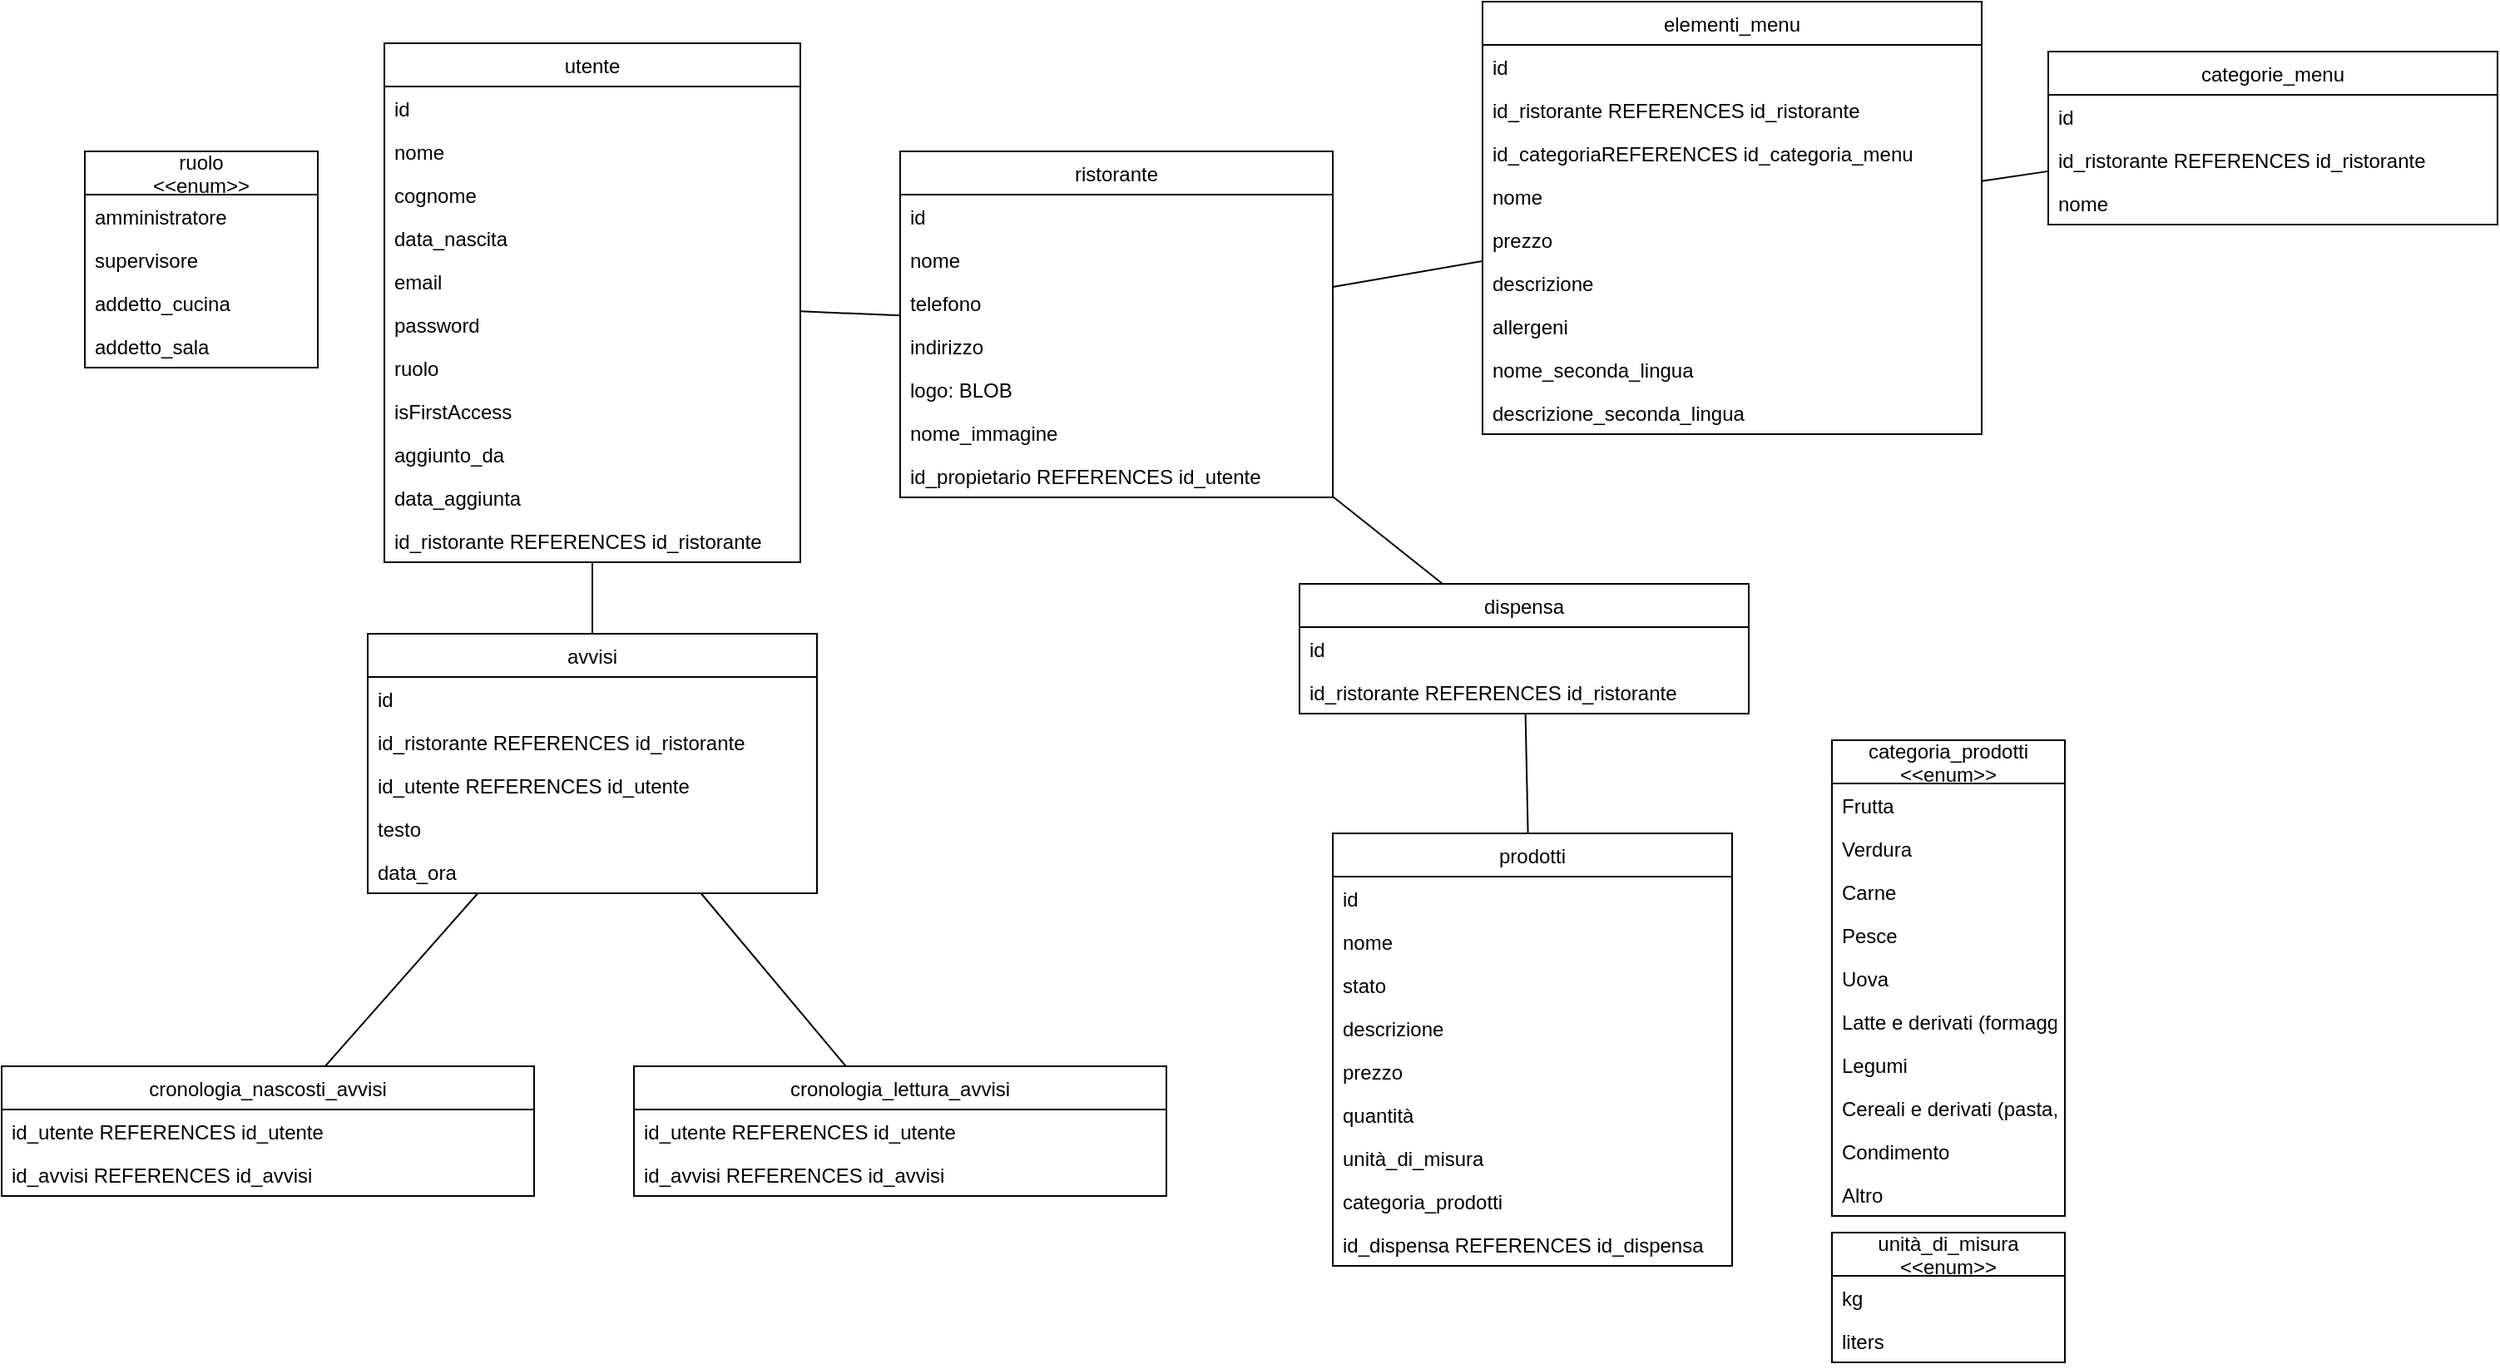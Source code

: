<mxfile version="20.7.4" type="device"><diagram id="71eCI_wmwsygPBQRfqSC" name="Pagina-1"><mxGraphModel dx="2406" dy="698" grid="1" gridSize="10" guides="1" tooltips="1" connect="1" arrows="1" fold="1" page="1" pageScale="1" pageWidth="827" pageHeight="1169" math="0" shadow="0"><root><mxCell id="0"/><mxCell id="1" parent="0"/><mxCell id="k9G4mQcu-bLGG6OCL1_0-2" value="utente" style="swimlane;fontStyle=0;childLayout=stackLayout;horizontal=1;startSize=26;fillColor=none;horizontalStack=0;resizeParent=1;resizeParentMax=0;resizeLast=0;collapsible=1;marginBottom=0;" parent="1" vertex="1"><mxGeometry x="140" y="35" width="250" height="312" as="geometry"/></mxCell><mxCell id="k9G4mQcu-bLGG6OCL1_0-3" value="id" style="text;strokeColor=none;fillColor=none;align=left;verticalAlign=top;spacingLeft=4;spacingRight=4;overflow=hidden;rotatable=0;points=[[0,0.5],[1,0.5]];portConstraint=eastwest;" parent="k9G4mQcu-bLGG6OCL1_0-2" vertex="1"><mxGeometry y="26" width="250" height="26" as="geometry"/></mxCell><mxCell id="lra-38c-Ay05fnKemxD7-85" value="nome" style="text;strokeColor=none;fillColor=none;align=left;verticalAlign=top;spacingLeft=4;spacingRight=4;overflow=hidden;rotatable=0;points=[[0,0.5],[1,0.5]];portConstraint=eastwest;" vertex="1" parent="k9G4mQcu-bLGG6OCL1_0-2"><mxGeometry y="52" width="250" height="26" as="geometry"/></mxCell><mxCell id="lra-38c-Ay05fnKemxD7-86" value="cognome" style="text;strokeColor=none;fillColor=none;align=left;verticalAlign=top;spacingLeft=4;spacingRight=4;overflow=hidden;rotatable=0;points=[[0,0.5],[1,0.5]];portConstraint=eastwest;" vertex="1" parent="k9G4mQcu-bLGG6OCL1_0-2"><mxGeometry y="78" width="250" height="26" as="geometry"/></mxCell><mxCell id="lra-38c-Ay05fnKemxD7-103" value="data_nascita" style="text;strokeColor=none;fillColor=none;align=left;verticalAlign=top;spacingLeft=4;spacingRight=4;overflow=hidden;rotatable=0;points=[[0,0.5],[1,0.5]];portConstraint=eastwest;" vertex="1" parent="k9G4mQcu-bLGG6OCL1_0-2"><mxGeometry y="104" width="250" height="26" as="geometry"/></mxCell><mxCell id="lra-38c-Ay05fnKemxD7-1" value="email" style="text;strokeColor=none;fillColor=none;align=left;verticalAlign=top;spacingLeft=4;spacingRight=4;overflow=hidden;rotatable=0;points=[[0,0.5],[1,0.5]];portConstraint=eastwest;" vertex="1" parent="k9G4mQcu-bLGG6OCL1_0-2"><mxGeometry y="130" width="250" height="26" as="geometry"/></mxCell><mxCell id="lra-38c-Ay05fnKemxD7-2" value="password" style="text;strokeColor=none;fillColor=none;align=left;verticalAlign=top;spacingLeft=4;spacingRight=4;overflow=hidden;rotatable=0;points=[[0,0.5],[1,0.5]];portConstraint=eastwest;" vertex="1" parent="k9G4mQcu-bLGG6OCL1_0-2"><mxGeometry y="156" width="250" height="26" as="geometry"/></mxCell><mxCell id="lra-38c-Ay05fnKemxD7-3" value="ruolo" style="text;strokeColor=none;fillColor=none;align=left;verticalAlign=top;spacingLeft=4;spacingRight=4;overflow=hidden;rotatable=0;points=[[0,0.5],[1,0.5]];portConstraint=eastwest;" vertex="1" parent="k9G4mQcu-bLGG6OCL1_0-2"><mxGeometry y="182" width="250" height="26" as="geometry"/></mxCell><mxCell id="lra-38c-Ay05fnKemxD7-87" value="isFirstAccess" style="text;strokeColor=none;fillColor=none;align=left;verticalAlign=top;spacingLeft=4;spacingRight=4;overflow=hidden;rotatable=0;points=[[0,0.5],[1,0.5]];portConstraint=eastwest;" vertex="1" parent="k9G4mQcu-bLGG6OCL1_0-2"><mxGeometry y="208" width="250" height="26" as="geometry"/></mxCell><mxCell id="lra-38c-Ay05fnKemxD7-105" value="aggiunto_da" style="text;strokeColor=none;fillColor=none;align=left;verticalAlign=top;spacingLeft=4;spacingRight=4;overflow=hidden;rotatable=0;points=[[0,0.5],[1,0.5]];portConstraint=eastwest;" vertex="1" parent="k9G4mQcu-bLGG6OCL1_0-2"><mxGeometry y="234" width="250" height="26" as="geometry"/></mxCell><mxCell id="lra-38c-Ay05fnKemxD7-106" value="data_aggiunta" style="text;strokeColor=none;fillColor=none;align=left;verticalAlign=top;spacingLeft=4;spacingRight=4;overflow=hidden;rotatable=0;points=[[0,0.5],[1,0.5]];portConstraint=eastwest;" vertex="1" parent="k9G4mQcu-bLGG6OCL1_0-2"><mxGeometry y="260" width="250" height="26" as="geometry"/></mxCell><mxCell id="lra-38c-Ay05fnKemxD7-91" value="id_ristorante REFERENCES id_ristorante" style="text;strokeColor=none;fillColor=none;align=left;verticalAlign=top;spacingLeft=4;spacingRight=4;overflow=hidden;rotatable=0;points=[[0,0.5],[1,0.5]];portConstraint=eastwest;" vertex="1" parent="k9G4mQcu-bLGG6OCL1_0-2"><mxGeometry y="286" width="250" height="26" as="geometry"/></mxCell><mxCell id="k9G4mQcu-bLGG6OCL1_0-6" value="ristorante" style="swimlane;fontStyle=0;childLayout=stackLayout;horizontal=1;startSize=26;fillColor=none;horizontalStack=0;resizeParent=1;resizeParentMax=0;resizeLast=0;collapsible=1;marginBottom=0;" parent="1" vertex="1"><mxGeometry x="450" y="100" width="260" height="208" as="geometry"/></mxCell><mxCell id="k9G4mQcu-bLGG6OCL1_0-7" value="id" style="text;strokeColor=none;fillColor=none;align=left;verticalAlign=top;spacingLeft=4;spacingRight=4;overflow=hidden;rotatable=0;points=[[0,0.5],[1,0.5]];portConstraint=eastwest;" parent="k9G4mQcu-bLGG6OCL1_0-6" vertex="1"><mxGeometry y="26" width="260" height="26" as="geometry"/></mxCell><mxCell id="lra-38c-Ay05fnKemxD7-7" value="nome" style="text;strokeColor=none;fillColor=none;align=left;verticalAlign=top;spacingLeft=4;spacingRight=4;overflow=hidden;rotatable=0;points=[[0,0.5],[1,0.5]];portConstraint=eastwest;" vertex="1" parent="k9G4mQcu-bLGG6OCL1_0-6"><mxGeometry y="52" width="260" height="26" as="geometry"/></mxCell><mxCell id="lra-38c-Ay05fnKemxD7-8" value="telefono" style="text;strokeColor=none;fillColor=none;align=left;verticalAlign=top;spacingLeft=4;spacingRight=4;overflow=hidden;rotatable=0;points=[[0,0.5],[1,0.5]];portConstraint=eastwest;" vertex="1" parent="k9G4mQcu-bLGG6OCL1_0-6"><mxGeometry y="78" width="260" height="26" as="geometry"/></mxCell><mxCell id="lra-38c-Ay05fnKemxD7-9" value="indirizzo" style="text;strokeColor=none;fillColor=none;align=left;verticalAlign=top;spacingLeft=4;spacingRight=4;overflow=hidden;rotatable=0;points=[[0,0.5],[1,0.5]];portConstraint=eastwest;" vertex="1" parent="k9G4mQcu-bLGG6OCL1_0-6"><mxGeometry y="104" width="260" height="26" as="geometry"/></mxCell><mxCell id="lra-38c-Ay05fnKemxD7-10" value="logo: BLOB" style="text;strokeColor=none;fillColor=none;align=left;verticalAlign=top;spacingLeft=4;spacingRight=4;overflow=hidden;rotatable=0;points=[[0,0.5],[1,0.5]];portConstraint=eastwest;" vertex="1" parent="k9G4mQcu-bLGG6OCL1_0-6"><mxGeometry y="130" width="260" height="26" as="geometry"/></mxCell><mxCell id="lra-38c-Ay05fnKemxD7-111" value="nome_immagine" style="text;strokeColor=none;fillColor=none;align=left;verticalAlign=top;spacingLeft=4;spacingRight=4;overflow=hidden;rotatable=0;points=[[0,0.5],[1,0.5]];portConstraint=eastwest;" vertex="1" parent="k9G4mQcu-bLGG6OCL1_0-6"><mxGeometry y="156" width="260" height="26" as="geometry"/></mxCell><mxCell id="lra-38c-Ay05fnKemxD7-11" value="id_propietario REFERENCES id_utente" style="text;strokeColor=none;fillColor=none;align=left;verticalAlign=top;spacingLeft=4;spacingRight=4;overflow=hidden;rotatable=0;points=[[0,0.5],[1,0.5]];portConstraint=eastwest;" vertex="1" parent="k9G4mQcu-bLGG6OCL1_0-6"><mxGeometry y="182" width="260" height="26" as="geometry"/></mxCell><mxCell id="k9G4mQcu-bLGG6OCL1_0-10" value="categorie_menu" style="swimlane;fontStyle=0;childLayout=stackLayout;horizontal=1;startSize=26;fillColor=none;horizontalStack=0;resizeParent=1;resizeParentMax=0;resizeLast=0;collapsible=1;marginBottom=0;" parent="1" vertex="1"><mxGeometry x="1140" y="40" width="270" height="104" as="geometry"/></mxCell><mxCell id="k9G4mQcu-bLGG6OCL1_0-11" value="id" style="text;strokeColor=none;fillColor=none;align=left;verticalAlign=top;spacingLeft=4;spacingRight=4;overflow=hidden;rotatable=0;points=[[0,0.5],[1,0.5]];portConstraint=eastwest;" parent="k9G4mQcu-bLGG6OCL1_0-10" vertex="1"><mxGeometry y="26" width="270" height="26" as="geometry"/></mxCell><mxCell id="lra-38c-Ay05fnKemxD7-12" value="id_ristorante REFERENCES id_ristorante" style="text;strokeColor=none;fillColor=none;align=left;verticalAlign=top;spacingLeft=4;spacingRight=4;overflow=hidden;rotatable=0;points=[[0,0.5],[1,0.5]];portConstraint=eastwest;" vertex="1" parent="k9G4mQcu-bLGG6OCL1_0-10"><mxGeometry y="52" width="270" height="26" as="geometry"/></mxCell><mxCell id="lra-38c-Ay05fnKemxD7-13" value="nome" style="text;strokeColor=none;fillColor=none;align=left;verticalAlign=top;spacingLeft=4;spacingRight=4;overflow=hidden;rotatable=0;points=[[0,0.5],[1,0.5]];portConstraint=eastwest;" vertex="1" parent="k9G4mQcu-bLGG6OCL1_0-10"><mxGeometry y="78" width="270" height="26" as="geometry"/></mxCell><mxCell id="k9G4mQcu-bLGG6OCL1_0-22" value="elementi_menu" style="swimlane;fontStyle=0;childLayout=stackLayout;horizontal=1;startSize=26;fillColor=none;horizontalStack=0;resizeParent=1;resizeParentMax=0;resizeLast=0;collapsible=1;marginBottom=0;" parent="1" vertex="1"><mxGeometry x="800" y="10" width="300" height="260" as="geometry"/></mxCell><mxCell id="k9G4mQcu-bLGG6OCL1_0-23" value="id" style="text;strokeColor=none;fillColor=none;align=left;verticalAlign=top;spacingLeft=4;spacingRight=4;overflow=hidden;rotatable=0;points=[[0,0.5],[1,0.5]];portConstraint=eastwest;" parent="k9G4mQcu-bLGG6OCL1_0-22" vertex="1"><mxGeometry y="26" width="300" height="26" as="geometry"/></mxCell><mxCell id="lra-38c-Ay05fnKemxD7-14" value="id_ristorante REFERENCES id_ristorante" style="text;strokeColor=none;fillColor=none;align=left;verticalAlign=top;spacingLeft=4;spacingRight=4;overflow=hidden;rotatable=0;points=[[0,0.5],[1,0.5]];portConstraint=eastwest;" vertex="1" parent="k9G4mQcu-bLGG6OCL1_0-22"><mxGeometry y="52" width="300" height="26" as="geometry"/></mxCell><mxCell id="lra-38c-Ay05fnKemxD7-15" value="id_categoriaREFERENCES id_categoria_menu" style="text;strokeColor=none;fillColor=none;align=left;verticalAlign=top;spacingLeft=4;spacingRight=4;overflow=hidden;rotatable=0;points=[[0,0.5],[1,0.5]];portConstraint=eastwest;" vertex="1" parent="k9G4mQcu-bLGG6OCL1_0-22"><mxGeometry y="78" width="300" height="26" as="geometry"/></mxCell><mxCell id="lra-38c-Ay05fnKemxD7-16" value="nome" style="text;strokeColor=none;fillColor=none;align=left;verticalAlign=top;spacingLeft=4;spacingRight=4;overflow=hidden;rotatable=0;points=[[0,0.5],[1,0.5]];portConstraint=eastwest;" vertex="1" parent="k9G4mQcu-bLGG6OCL1_0-22"><mxGeometry y="104" width="300" height="26" as="geometry"/></mxCell><mxCell id="lra-38c-Ay05fnKemxD7-17" value="prezzo" style="text;strokeColor=none;fillColor=none;align=left;verticalAlign=top;spacingLeft=4;spacingRight=4;overflow=hidden;rotatable=0;points=[[0,0.5],[1,0.5]];portConstraint=eastwest;" vertex="1" parent="k9G4mQcu-bLGG6OCL1_0-22"><mxGeometry y="130" width="300" height="26" as="geometry"/></mxCell><mxCell id="lra-38c-Ay05fnKemxD7-18" value="descrizione" style="text;strokeColor=none;fillColor=none;align=left;verticalAlign=top;spacingLeft=4;spacingRight=4;overflow=hidden;rotatable=0;points=[[0,0.5],[1,0.5]];portConstraint=eastwest;" vertex="1" parent="k9G4mQcu-bLGG6OCL1_0-22"><mxGeometry y="156" width="300" height="26" as="geometry"/></mxCell><mxCell id="lra-38c-Ay05fnKemxD7-19" value="allergeni" style="text;strokeColor=none;fillColor=none;align=left;verticalAlign=top;spacingLeft=4;spacingRight=4;overflow=hidden;rotatable=0;points=[[0,0.5],[1,0.5]];portConstraint=eastwest;" vertex="1" parent="k9G4mQcu-bLGG6OCL1_0-22"><mxGeometry y="182" width="300" height="26" as="geometry"/></mxCell><mxCell id="lra-38c-Ay05fnKemxD7-20" value="nome_seconda_lingua" style="text;strokeColor=none;fillColor=none;align=left;verticalAlign=top;spacingLeft=4;spacingRight=4;overflow=hidden;rotatable=0;points=[[0,0.5],[1,0.5]];portConstraint=eastwest;" vertex="1" parent="k9G4mQcu-bLGG6OCL1_0-22"><mxGeometry y="208" width="300" height="26" as="geometry"/></mxCell><mxCell id="lra-38c-Ay05fnKemxD7-21" value="descrizione_seconda_lingua" style="text;strokeColor=none;fillColor=none;align=left;verticalAlign=top;spacingLeft=4;spacingRight=4;overflow=hidden;rotatable=0;points=[[0,0.5],[1,0.5]];portConstraint=eastwest;" vertex="1" parent="k9G4mQcu-bLGG6OCL1_0-22"><mxGeometry y="234" width="300" height="26" as="geometry"/></mxCell><mxCell id="k9G4mQcu-bLGG6OCL1_0-26" value="ruolo&#10;&lt;&lt;enum&gt;&gt;" style="swimlane;fontStyle=0;childLayout=stackLayout;horizontal=1;startSize=26;fillColor=none;horizontalStack=0;resizeParent=1;resizeParentMax=0;resizeLast=0;collapsible=1;marginBottom=0;" parent="1" vertex="1"><mxGeometry x="-40" y="100" width="140" height="130" as="geometry"/></mxCell><mxCell id="k9G4mQcu-bLGG6OCL1_0-27" value="amministratore" style="text;strokeColor=none;fillColor=none;align=left;verticalAlign=top;spacingLeft=4;spacingRight=4;overflow=hidden;rotatable=0;points=[[0,0.5],[1,0.5]];portConstraint=eastwest;" parent="k9G4mQcu-bLGG6OCL1_0-26" vertex="1"><mxGeometry y="26" width="140" height="26" as="geometry"/></mxCell><mxCell id="lra-38c-Ay05fnKemxD7-4" value="supervisore" style="text;strokeColor=none;fillColor=none;align=left;verticalAlign=top;spacingLeft=4;spacingRight=4;overflow=hidden;rotatable=0;points=[[0,0.5],[1,0.5]];portConstraint=eastwest;" vertex="1" parent="k9G4mQcu-bLGG6OCL1_0-26"><mxGeometry y="52" width="140" height="26" as="geometry"/></mxCell><mxCell id="lra-38c-Ay05fnKemxD7-5" value="addetto_cucina" style="text;strokeColor=none;fillColor=none;align=left;verticalAlign=top;spacingLeft=4;spacingRight=4;overflow=hidden;rotatable=0;points=[[0,0.5],[1,0.5]];portConstraint=eastwest;" vertex="1" parent="k9G4mQcu-bLGG6OCL1_0-26"><mxGeometry y="78" width="140" height="26" as="geometry"/></mxCell><mxCell id="lra-38c-Ay05fnKemxD7-6" value="addetto_sala" style="text;strokeColor=none;fillColor=none;align=left;verticalAlign=top;spacingLeft=4;spacingRight=4;overflow=hidden;rotatable=0;points=[[0,0.5],[1,0.5]];portConstraint=eastwest;" vertex="1" parent="k9G4mQcu-bLGG6OCL1_0-26"><mxGeometry y="104" width="140" height="26" as="geometry"/></mxCell><mxCell id="lra-38c-Ay05fnKemxD7-22" value="dispensa" style="swimlane;fontStyle=0;childLayout=stackLayout;horizontal=1;startSize=26;fillColor=none;horizontalStack=0;resizeParent=1;resizeParentMax=0;resizeLast=0;collapsible=1;marginBottom=0;" vertex="1" parent="1"><mxGeometry x="690" y="360" width="270" height="78" as="geometry"/></mxCell><mxCell id="lra-38c-Ay05fnKemxD7-23" value="id" style="text;strokeColor=none;fillColor=none;align=left;verticalAlign=top;spacingLeft=4;spacingRight=4;overflow=hidden;rotatable=0;points=[[0,0.5],[1,0.5]];portConstraint=eastwest;" vertex="1" parent="lra-38c-Ay05fnKemxD7-22"><mxGeometry y="26" width="270" height="26" as="geometry"/></mxCell><mxCell id="lra-38c-Ay05fnKemxD7-26" value="id_ristorante REFERENCES id_ristorante" style="text;strokeColor=none;fillColor=none;align=left;verticalAlign=top;spacingLeft=4;spacingRight=4;overflow=hidden;rotatable=0;points=[[0,0.5],[1,0.5]];portConstraint=eastwest;" vertex="1" parent="lra-38c-Ay05fnKemxD7-22"><mxGeometry y="52" width="270" height="26" as="geometry"/></mxCell><mxCell id="lra-38c-Ay05fnKemxD7-36" value="unità_di_misura&#10;&lt;&lt;enum&gt;&gt;" style="swimlane;fontStyle=0;childLayout=stackLayout;horizontal=1;startSize=26;fillColor=none;horizontalStack=0;resizeParent=1;resizeParentMax=0;resizeLast=0;collapsible=1;marginBottom=0;" vertex="1" parent="1"><mxGeometry x="1010" y="750" width="140" height="78" as="geometry"/></mxCell><mxCell id="lra-38c-Ay05fnKemxD7-37" value="kg" style="text;strokeColor=none;fillColor=none;align=left;verticalAlign=top;spacingLeft=4;spacingRight=4;overflow=hidden;rotatable=0;points=[[0,0.5],[1,0.5]];portConstraint=eastwest;" vertex="1" parent="lra-38c-Ay05fnKemxD7-36"><mxGeometry y="26" width="140" height="26" as="geometry"/></mxCell><mxCell id="lra-38c-Ay05fnKemxD7-40" value="liters" style="text;strokeColor=none;fillColor=none;align=left;verticalAlign=top;spacingLeft=4;spacingRight=4;overflow=hidden;rotatable=0;points=[[0,0.5],[1,0.5]];portConstraint=eastwest;" vertex="1" parent="lra-38c-Ay05fnKemxD7-36"><mxGeometry y="52" width="140" height="26" as="geometry"/></mxCell><mxCell id="lra-38c-Ay05fnKemxD7-41" value="avvisi" style="swimlane;fontStyle=0;childLayout=stackLayout;horizontal=1;startSize=26;fillColor=none;horizontalStack=0;resizeParent=1;resizeParentMax=0;resizeLast=0;collapsible=1;marginBottom=0;" vertex="1" parent="1"><mxGeometry x="130" y="390" width="270" height="156" as="geometry"/></mxCell><mxCell id="lra-38c-Ay05fnKemxD7-42" value="id" style="text;strokeColor=none;fillColor=none;align=left;verticalAlign=top;spacingLeft=4;spacingRight=4;overflow=hidden;rotatable=0;points=[[0,0.5],[1,0.5]];portConstraint=eastwest;" vertex="1" parent="lra-38c-Ay05fnKemxD7-41"><mxGeometry y="26" width="270" height="26" as="geometry"/></mxCell><mxCell id="lra-38c-Ay05fnKemxD7-45" value="id_ristorante REFERENCES id_ristorante" style="text;strokeColor=none;fillColor=none;align=left;verticalAlign=top;spacingLeft=4;spacingRight=4;overflow=hidden;rotatable=0;points=[[0,0.5],[1,0.5]];portConstraint=eastwest;" vertex="1" parent="lra-38c-Ay05fnKemxD7-41"><mxGeometry y="52" width="270" height="26" as="geometry"/></mxCell><mxCell id="lra-38c-Ay05fnKemxD7-92" value="id_utente REFERENCES id_utente " style="text;strokeColor=none;fillColor=none;align=left;verticalAlign=top;spacingLeft=4;spacingRight=4;overflow=hidden;rotatable=0;points=[[0,0.5],[1,0.5]];portConstraint=eastwest;" vertex="1" parent="lra-38c-Ay05fnKemxD7-41"><mxGeometry y="78" width="270" height="26" as="geometry"/></mxCell><mxCell id="lra-38c-Ay05fnKemxD7-46" value="testo" style="text;strokeColor=none;fillColor=none;align=left;verticalAlign=top;spacingLeft=4;spacingRight=4;overflow=hidden;rotatable=0;points=[[0,0.5],[1,0.5]];portConstraint=eastwest;" vertex="1" parent="lra-38c-Ay05fnKemxD7-41"><mxGeometry y="104" width="270" height="26" as="geometry"/></mxCell><mxCell id="lra-38c-Ay05fnKemxD7-93" value="data_ora" style="text;strokeColor=none;fillColor=none;align=left;verticalAlign=top;spacingLeft=4;spacingRight=4;overflow=hidden;rotatable=0;points=[[0,0.5],[1,0.5]];portConstraint=eastwest;" vertex="1" parent="lra-38c-Ay05fnKemxD7-41"><mxGeometry y="130" width="270" height="26" as="geometry"/></mxCell><mxCell id="lra-38c-Ay05fnKemxD7-48" value="cronologia_lettura_avvisi" style="swimlane;fontStyle=0;childLayout=stackLayout;horizontal=1;startSize=26;fillColor=none;horizontalStack=0;resizeParent=1;resizeParentMax=0;resizeLast=0;collapsible=1;marginBottom=0;" vertex="1" parent="1"><mxGeometry x="290" y="650" width="320" height="78" as="geometry"/></mxCell><mxCell id="lra-38c-Ay05fnKemxD7-49" value="id_utente REFERENCES id_utente" style="text;strokeColor=none;fillColor=none;align=left;verticalAlign=top;spacingLeft=4;spacingRight=4;overflow=hidden;rotatable=0;points=[[0,0.5],[1,0.5]];portConstraint=eastwest;" vertex="1" parent="lra-38c-Ay05fnKemxD7-48"><mxGeometry y="26" width="320" height="26" as="geometry"/></mxCell><mxCell id="lra-38c-Ay05fnKemxD7-52" value="id_avvisi REFERENCES id_avvisi" style="text;strokeColor=none;fillColor=none;align=left;verticalAlign=top;spacingLeft=4;spacingRight=4;overflow=hidden;rotatable=0;points=[[0,0.5],[1,0.5]];portConstraint=eastwest;" vertex="1" parent="lra-38c-Ay05fnKemxD7-48"><mxGeometry y="52" width="320" height="26" as="geometry"/></mxCell><mxCell id="lra-38c-Ay05fnKemxD7-55" value="" style="endArrow=none;html=1;rounded=0;" edge="1" parent="1" source="k9G4mQcu-bLGG6OCL1_0-2" target="k9G4mQcu-bLGG6OCL1_0-6"><mxGeometry width="50" height="50" relative="1" as="geometry"><mxPoint x="380" y="460" as="sourcePoint"/><mxPoint x="430" y="410" as="targetPoint"/></mxGeometry></mxCell><mxCell id="lra-38c-Ay05fnKemxD7-57" value="" style="endArrow=none;html=1;rounded=0;" edge="1" parent="1" source="k9G4mQcu-bLGG6OCL1_0-22" target="k9G4mQcu-bLGG6OCL1_0-6"><mxGeometry width="50" height="50" relative="1" as="geometry"><mxPoint x="460" y="460" as="sourcePoint"/><mxPoint x="510" y="410" as="targetPoint"/></mxGeometry></mxCell><mxCell id="lra-38c-Ay05fnKemxD7-58" value="" style="endArrow=none;html=1;rounded=0;" edge="1" parent="1" source="k9G4mQcu-bLGG6OCL1_0-22" target="k9G4mQcu-bLGG6OCL1_0-10"><mxGeometry width="50" height="50" relative="1" as="geometry"><mxPoint x="720" y="162" as="sourcePoint"/><mxPoint x="770" y="112" as="targetPoint"/></mxGeometry></mxCell><mxCell id="lra-38c-Ay05fnKemxD7-59" value="" style="endArrow=none;html=1;rounded=0;" edge="1" parent="1" source="lra-38c-Ay05fnKemxD7-22" target="k9G4mQcu-bLGG6OCL1_0-6"><mxGeometry width="50" height="50" relative="1" as="geometry"><mxPoint x="540" y="460" as="sourcePoint"/><mxPoint x="590" y="410" as="targetPoint"/></mxGeometry></mxCell><mxCell id="lra-38c-Ay05fnKemxD7-60" value="" style="endArrow=none;html=1;rounded=0;" edge="1" parent="1" source="k9G4mQcu-bLGG6OCL1_0-2" target="lra-38c-Ay05fnKemxD7-41"><mxGeometry width="50" height="50" relative="1" as="geometry"><mxPoint x="260" y="660" as="sourcePoint"/><mxPoint x="310" y="610" as="targetPoint"/></mxGeometry></mxCell><mxCell id="lra-38c-Ay05fnKemxD7-61" value="" style="endArrow=none;html=1;rounded=0;" edge="1" parent="1" source="lra-38c-Ay05fnKemxD7-48" target="lra-38c-Ay05fnKemxD7-41"><mxGeometry width="50" height="50" relative="1" as="geometry"><mxPoint x="450" y="560" as="sourcePoint"/><mxPoint x="500" y="510" as="targetPoint"/></mxGeometry></mxCell><mxCell id="lra-38c-Ay05fnKemxD7-63" value="prodotti" style="swimlane;fontStyle=0;childLayout=stackLayout;horizontal=1;startSize=26;fillColor=none;horizontalStack=0;resizeParent=1;resizeParentMax=0;resizeLast=0;collapsible=1;marginBottom=0;" vertex="1" parent="1"><mxGeometry x="710" y="510" width="240" height="260" as="geometry"/></mxCell><mxCell id="lra-38c-Ay05fnKemxD7-64" value="id" style="text;strokeColor=none;fillColor=none;align=left;verticalAlign=top;spacingLeft=4;spacingRight=4;overflow=hidden;rotatable=0;points=[[0,0.5],[1,0.5]];portConstraint=eastwest;" vertex="1" parent="lra-38c-Ay05fnKemxD7-63"><mxGeometry y="26" width="240" height="26" as="geometry"/></mxCell><mxCell id="lra-38c-Ay05fnKemxD7-83" value="nome" style="text;strokeColor=none;fillColor=none;align=left;verticalAlign=top;spacingLeft=4;spacingRight=4;overflow=hidden;rotatable=0;points=[[0,0.5],[1,0.5]];portConstraint=eastwest;" vertex="1" parent="lra-38c-Ay05fnKemxD7-63"><mxGeometry y="52" width="240" height="26" as="geometry"/></mxCell><mxCell id="lra-38c-Ay05fnKemxD7-84" value="stato" style="text;strokeColor=none;fillColor=none;align=left;verticalAlign=top;spacingLeft=4;spacingRight=4;overflow=hidden;rotatable=0;points=[[0,0.5],[1,0.5]];portConstraint=eastwest;" vertex="1" parent="lra-38c-Ay05fnKemxD7-63"><mxGeometry y="78" width="240" height="26" as="geometry"/></mxCell><mxCell id="lra-38c-Ay05fnKemxD7-65" value="descrizione" style="text;strokeColor=none;fillColor=none;align=left;verticalAlign=top;spacingLeft=4;spacingRight=4;overflow=hidden;rotatable=0;points=[[0,0.5],[1,0.5]];portConstraint=eastwest;" vertex="1" parent="lra-38c-Ay05fnKemxD7-63"><mxGeometry y="104" width="240" height="26" as="geometry"/></mxCell><mxCell id="lra-38c-Ay05fnKemxD7-67" value="prezzo" style="text;strokeColor=none;fillColor=none;align=left;verticalAlign=top;spacingLeft=4;spacingRight=4;overflow=hidden;rotatable=0;points=[[0,0.5],[1,0.5]];portConstraint=eastwest;" vertex="1" parent="lra-38c-Ay05fnKemxD7-63"><mxGeometry y="130" width="240" height="26" as="geometry"/></mxCell><mxCell id="lra-38c-Ay05fnKemxD7-66" value="quantità" style="text;strokeColor=none;fillColor=none;align=left;verticalAlign=top;spacingLeft=4;spacingRight=4;overflow=hidden;rotatable=0;points=[[0,0.5],[1,0.5]];portConstraint=eastwest;" vertex="1" parent="lra-38c-Ay05fnKemxD7-63"><mxGeometry y="156" width="240" height="26" as="geometry"/></mxCell><mxCell id="lra-38c-Ay05fnKemxD7-31" value="unità_di_misura" style="text;strokeColor=none;fillColor=none;align=left;verticalAlign=top;spacingLeft=4;spacingRight=4;overflow=hidden;rotatable=0;points=[[0,0.5],[1,0.5]];portConstraint=eastwest;" vertex="1" parent="lra-38c-Ay05fnKemxD7-63"><mxGeometry y="182" width="240" height="26" as="geometry"/></mxCell><mxCell id="lra-38c-Ay05fnKemxD7-68" value="categoria_prodotti" style="text;strokeColor=none;fillColor=none;align=left;verticalAlign=top;spacingLeft=4;spacingRight=4;overflow=hidden;rotatable=0;points=[[0,0.5],[1,0.5]];portConstraint=eastwest;" vertex="1" parent="lra-38c-Ay05fnKemxD7-63"><mxGeometry y="208" width="240" height="26" as="geometry"/></mxCell><mxCell id="lra-38c-Ay05fnKemxD7-69" value="id_dispensa REFERENCES id_dispensa" style="text;strokeColor=none;fillColor=none;align=left;verticalAlign=top;spacingLeft=4;spacingRight=4;overflow=hidden;rotatable=0;points=[[0,0.5],[1,0.5]];portConstraint=eastwest;" vertex="1" parent="lra-38c-Ay05fnKemxD7-63"><mxGeometry y="234" width="240" height="26" as="geometry"/></mxCell><mxCell id="lra-38c-Ay05fnKemxD7-70" value="categoria_prodotti&#10;&lt;&lt;enum&gt;&gt;" style="swimlane;fontStyle=0;childLayout=stackLayout;horizontal=1;startSize=26;fillColor=none;horizontalStack=0;resizeParent=1;resizeParentMax=0;resizeLast=0;collapsible=1;marginBottom=0;" vertex="1" parent="1"><mxGeometry x="1010" y="454" width="140" height="286" as="geometry"/></mxCell><mxCell id="lra-38c-Ay05fnKemxD7-71" value="Frutta" style="text;strokeColor=none;fillColor=none;align=left;verticalAlign=top;spacingLeft=4;spacingRight=4;overflow=hidden;rotatable=0;points=[[0,0.5],[1,0.5]];portConstraint=eastwest;" vertex="1" parent="lra-38c-Ay05fnKemxD7-70"><mxGeometry y="26" width="140" height="26" as="geometry"/></mxCell><mxCell id="lra-38c-Ay05fnKemxD7-72" value="Verdura" style="text;strokeColor=none;fillColor=none;align=left;verticalAlign=top;spacingLeft=4;spacingRight=4;overflow=hidden;rotatable=0;points=[[0,0.5],[1,0.5]];portConstraint=eastwest;" vertex="1" parent="lra-38c-Ay05fnKemxD7-70"><mxGeometry y="52" width="140" height="26" as="geometry"/></mxCell><mxCell id="lra-38c-Ay05fnKemxD7-73" value="Carne" style="text;strokeColor=none;fillColor=none;align=left;verticalAlign=top;spacingLeft=4;spacingRight=4;overflow=hidden;rotatable=0;points=[[0,0.5],[1,0.5]];portConstraint=eastwest;" vertex="1" parent="lra-38c-Ay05fnKemxD7-70"><mxGeometry y="78" width="140" height="26" as="geometry"/></mxCell><mxCell id="lra-38c-Ay05fnKemxD7-74" value="Pesce" style="text;strokeColor=none;fillColor=none;align=left;verticalAlign=top;spacingLeft=4;spacingRight=4;overflow=hidden;rotatable=0;points=[[0,0.5],[1,0.5]];portConstraint=eastwest;" vertex="1" parent="lra-38c-Ay05fnKemxD7-70"><mxGeometry y="104" width="140" height="26" as="geometry"/></mxCell><mxCell id="lra-38c-Ay05fnKemxD7-75" value="Uova" style="text;strokeColor=none;fillColor=none;align=left;verticalAlign=top;spacingLeft=4;spacingRight=4;overflow=hidden;rotatable=0;points=[[0,0.5],[1,0.5]];portConstraint=eastwest;" vertex="1" parent="lra-38c-Ay05fnKemxD7-70"><mxGeometry y="130" width="140" height="26" as="geometry"/></mxCell><mxCell id="lra-38c-Ay05fnKemxD7-76" value="Latte e derivati (formaggi)" style="text;strokeColor=none;fillColor=none;align=left;verticalAlign=top;spacingLeft=4;spacingRight=4;overflow=hidden;rotatable=0;points=[[0,0.5],[1,0.5]];portConstraint=eastwest;" vertex="1" parent="lra-38c-Ay05fnKemxD7-70"><mxGeometry y="156" width="140" height="26" as="geometry"/></mxCell><mxCell id="lra-38c-Ay05fnKemxD7-77" value="Legumi" style="text;strokeColor=none;fillColor=none;align=left;verticalAlign=top;spacingLeft=4;spacingRight=4;overflow=hidden;rotatable=0;points=[[0,0.5],[1,0.5]];portConstraint=eastwest;" vertex="1" parent="lra-38c-Ay05fnKemxD7-70"><mxGeometry y="182" width="140" height="26" as="geometry"/></mxCell><mxCell id="lra-38c-Ay05fnKemxD7-78" value="Cereali e derivati (pasta, pane)" style="text;strokeColor=none;fillColor=none;align=left;verticalAlign=top;spacingLeft=4;spacingRight=4;overflow=hidden;rotatable=0;points=[[0,0.5],[1,0.5]];portConstraint=eastwest;" vertex="1" parent="lra-38c-Ay05fnKemxD7-70"><mxGeometry y="208" width="140" height="26" as="geometry"/></mxCell><mxCell id="lra-38c-Ay05fnKemxD7-79" value="Condimento" style="text;strokeColor=none;fillColor=none;align=left;verticalAlign=top;spacingLeft=4;spacingRight=4;overflow=hidden;rotatable=0;points=[[0,0.5],[1,0.5]];portConstraint=eastwest;" vertex="1" parent="lra-38c-Ay05fnKemxD7-70"><mxGeometry y="234" width="140" height="26" as="geometry"/></mxCell><mxCell id="lra-38c-Ay05fnKemxD7-80" value="Altro" style="text;strokeColor=none;fillColor=none;align=left;verticalAlign=top;spacingLeft=4;spacingRight=4;overflow=hidden;rotatable=0;points=[[0,0.5],[1,0.5]];portConstraint=eastwest;" vertex="1" parent="lra-38c-Ay05fnKemxD7-70"><mxGeometry y="260" width="140" height="26" as="geometry"/></mxCell><mxCell id="lra-38c-Ay05fnKemxD7-82" value="" style="endArrow=none;html=1;rounded=0;" edge="1" parent="1" source="lra-38c-Ay05fnKemxD7-63" target="lra-38c-Ay05fnKemxD7-22"><mxGeometry width="50" height="50" relative="1" as="geometry"><mxPoint x="1060" y="610" as="sourcePoint"/><mxPoint x="1110" y="560" as="targetPoint"/></mxGeometry></mxCell><mxCell id="lra-38c-Ay05fnKemxD7-107" value="cronologia_nascosti_avvisi" style="swimlane;fontStyle=0;childLayout=stackLayout;horizontal=1;startSize=26;fillColor=none;horizontalStack=0;resizeParent=1;resizeParentMax=0;resizeLast=0;collapsible=1;marginBottom=0;" vertex="1" parent="1"><mxGeometry x="-90" y="650" width="320" height="78" as="geometry"/></mxCell><mxCell id="lra-38c-Ay05fnKemxD7-108" value="id_utente REFERENCES id_utente" style="text;strokeColor=none;fillColor=none;align=left;verticalAlign=top;spacingLeft=4;spacingRight=4;overflow=hidden;rotatable=0;points=[[0,0.5],[1,0.5]];portConstraint=eastwest;" vertex="1" parent="lra-38c-Ay05fnKemxD7-107"><mxGeometry y="26" width="320" height="26" as="geometry"/></mxCell><mxCell id="lra-38c-Ay05fnKemxD7-109" value="id_avvisi REFERENCES id_avvisi" style="text;strokeColor=none;fillColor=none;align=left;verticalAlign=top;spacingLeft=4;spacingRight=4;overflow=hidden;rotatable=0;points=[[0,0.5],[1,0.5]];portConstraint=eastwest;" vertex="1" parent="lra-38c-Ay05fnKemxD7-107"><mxGeometry y="52" width="320" height="26" as="geometry"/></mxCell><mxCell id="lra-38c-Ay05fnKemxD7-110" value="" style="endArrow=none;html=1;rounded=0;" edge="1" parent="1" source="lra-38c-Ay05fnKemxD7-107" target="lra-38c-Ay05fnKemxD7-41"><mxGeometry width="50" height="50" relative="1" as="geometry"><mxPoint x="433.437" y="660" as="sourcePoint"/><mxPoint x="360.312" y="582" as="targetPoint"/></mxGeometry></mxCell></root></mxGraphModel></diagram></mxfile>